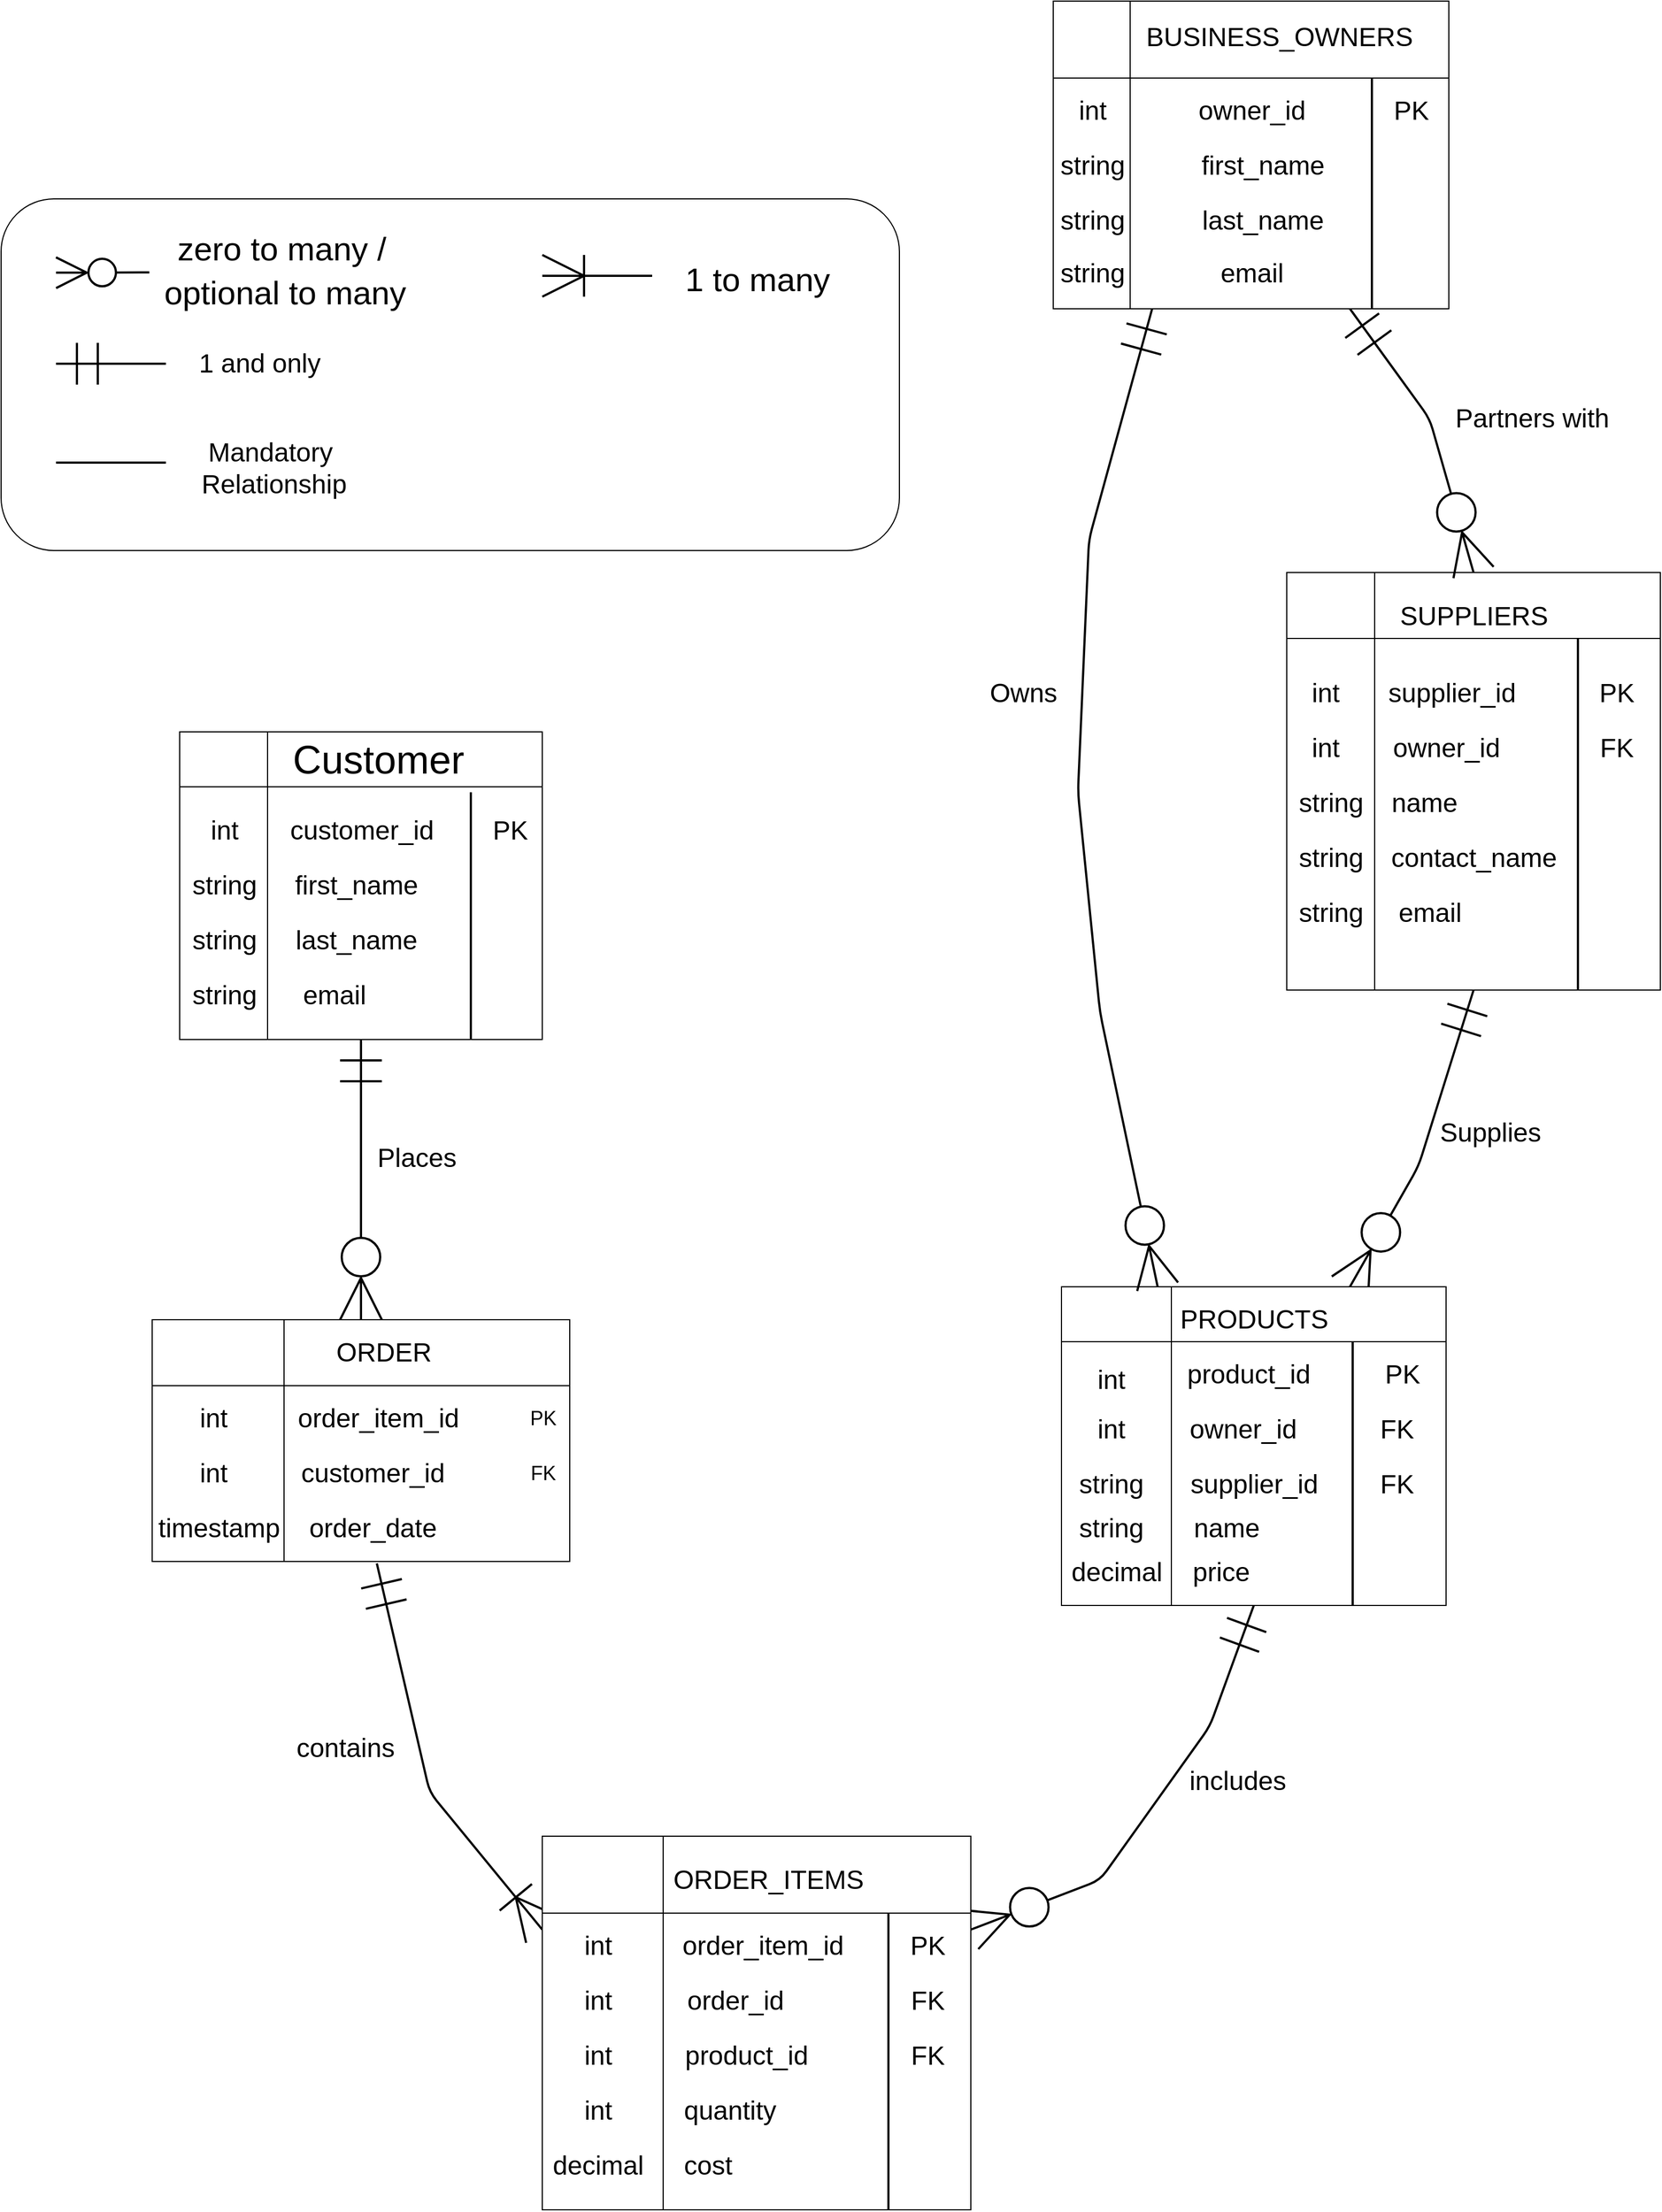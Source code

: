 <mxfile>
    <diagram id="b4vfuVtwxgamtSCgCVD0" name="Page-1">
        <mxGraphModel dx="2815" dy="2133" grid="1" gridSize="10" guides="1" tooltips="1" connect="1" arrows="1" fold="1" page="0" pageScale="1" pageWidth="850" pageHeight="1100" math="0" shadow="0">
            <root>
                <mxCell id="0"/>
                <mxCell id="1" parent="0"/>
                <mxCell id="141" style="edgeStyle=none;html=1;exitX=0.5;exitY=1;exitDx=0;exitDy=0;entryX=0.5;entryY=0;entryDx=0;entryDy=0;strokeWidth=2;startArrow=ERmandOne;startFill=0;endSize=35;startSize=35;endArrow=ERzeroToMany;endFill=0;" parent="1" source="20" target="45" edge="1">
                    <mxGeometry relative="1" as="geometry"/>
                </mxCell>
                <mxCell id="20" value="" style="shape=internalStorage;whiteSpace=wrap;html=1;backgroundOutline=1;dx=80;dy=50;" parent="1" vertex="1">
                    <mxGeometry x="-287.5" y="5" width="330" height="280" as="geometry"/>
                </mxCell>
                <mxCell id="22" value="&lt;font style=&quot;font-size: 24px;&quot;&gt;string&lt;/font&gt;" style="text;html=1;align=center;verticalAlign=middle;resizable=0;points=[];autosize=1;strokeColor=none;fillColor=none;" parent="1" vertex="1">
                    <mxGeometry x="-287.5" y="175" width="80" height="40" as="geometry"/>
                </mxCell>
                <mxCell id="23" value="&lt;font style=&quot;font-size: 24px;&quot;&gt;string&lt;/font&gt;" style="text;html=1;align=center;verticalAlign=middle;resizable=0;points=[];autosize=1;strokeColor=none;fillColor=none;" parent="1" vertex="1">
                    <mxGeometry x="-287.5" y="225" width="80" height="40" as="geometry"/>
                </mxCell>
                <mxCell id="30" value="&lt;font style=&quot;font-size: 36px;&quot;&gt;Customer&lt;/font&gt;" style="text;html=1;align=center;verticalAlign=middle;resizable=0;points=[];autosize=1;strokeColor=none;fillColor=none;" parent="1" vertex="1">
                    <mxGeometry x="-197.5" width="180" height="60" as="geometry"/>
                </mxCell>
                <mxCell id="31" value="&lt;font style=&quot;font-size: 24px;&quot;&gt;customer_id&lt;/font&gt;" style="text;html=1;align=center;verticalAlign=middle;resizable=0;points=[];autosize=1;strokeColor=none;fillColor=none;" parent="1" vertex="1">
                    <mxGeometry x="-197.5" y="75" width="150" height="40" as="geometry"/>
                </mxCell>
                <mxCell id="139" style="edgeStyle=none;html=1;exitX=0.5;exitY=1;exitDx=0;exitDy=0;entryX=0.75;entryY=0;entryDx=0;entryDy=0;startArrow=ERmandOne;startFill=0;endSize=35;startSize=35;endArrow=ERzeroToMany;endFill=0;strokeWidth=2;" parent="1" source="32" target="44" edge="1">
                    <mxGeometry relative="1" as="geometry">
                        <Array as="points">
                            <mxPoint x="840" y="400"/>
                        </Array>
                    </mxGeometry>
                </mxCell>
                <mxCell id="32" value="" style="shape=internalStorage;whiteSpace=wrap;html=1;backgroundOutline=1;dx=80;dy=60;" parent="1" vertex="1">
                    <mxGeometry x="720" y="-140" width="340" height="380" as="geometry"/>
                </mxCell>
                <mxCell id="33" value="&lt;font style=&quot;font-size: 24px;&quot;&gt;contact_name&lt;/font&gt;" style="text;html=1;align=center;verticalAlign=middle;resizable=0;points=[];autosize=1;strokeColor=none;fillColor=none;" parent="1" vertex="1">
                    <mxGeometry x="805" y="100" width="170" height="40" as="geometry"/>
                </mxCell>
                <mxCell id="34" value="&lt;span style=&quot;font-size: 24px;&quot;&gt;name&lt;/span&gt;" style="text;html=1;align=center;verticalAlign=middle;resizable=0;points=[];autosize=1;strokeColor=none;fillColor=none;" parent="1" vertex="1">
                    <mxGeometry x="805" y="50" width="80" height="40" as="geometry"/>
                </mxCell>
                <mxCell id="35" value="&lt;span style=&quot;font-size: 24px;&quot;&gt;owner_id&lt;/span&gt;" style="text;html=1;align=center;verticalAlign=middle;resizable=0;points=[];autosize=1;strokeColor=none;fillColor=none;" parent="1" vertex="1">
                    <mxGeometry x="805" width="120" height="40" as="geometry"/>
                </mxCell>
                <mxCell id="37" value="&lt;font style=&quot;font-size: 24px;&quot;&gt;SUPPLIERS&lt;/font&gt;" style="text;html=1;align=center;verticalAlign=middle;resizable=0;points=[];autosize=1;strokeColor=none;fillColor=none;" parent="1" vertex="1">
                    <mxGeometry x="810" y="-120" width="160" height="40" as="geometry"/>
                </mxCell>
                <mxCell id="39" value="&lt;span style=&quot;font-size: 24px;&quot;&gt;supplier_id&lt;/span&gt;" style="text;html=1;align=center;verticalAlign=middle;resizable=0;points=[];autosize=1;strokeColor=none;fillColor=none;" parent="1" vertex="1">
                    <mxGeometry x="800" y="-50" width="140" height="40" as="geometry"/>
                </mxCell>
                <mxCell id="42" value="&lt;font style=&quot;font-size: 24px;&quot;&gt;PK&lt;/font&gt;" style="text;html=1;align=center;verticalAlign=middle;resizable=0;points=[];autosize=1;strokeColor=none;fillColor=none;" parent="1" vertex="1">
                    <mxGeometry x="990" y="-50" width="60" height="40" as="geometry"/>
                </mxCell>
                <mxCell id="43" value="&lt;font style=&quot;font-size: 24px;&quot;&gt;email&lt;/font&gt;" style="text;html=1;align=center;verticalAlign=middle;resizable=0;points=[];autosize=1;strokeColor=none;fillColor=none;" parent="1" vertex="1">
                    <mxGeometry x="810" y="150" width="80" height="40" as="geometry"/>
                </mxCell>
                <mxCell id="140" style="edgeStyle=none;html=1;exitX=0.5;exitY=1;exitDx=0;exitDy=0;entryX=1;entryY=0.25;entryDx=0;entryDy=0;endArrow=ERzeroToMany;endFill=0;startArrow=ERmandOne;startFill=0;strokeWidth=2;endSize=35;startSize=35;" parent="1" source="44" target="59" edge="1">
                    <mxGeometry relative="1" as="geometry">
                        <Array as="points">
                            <mxPoint x="650" y="910"/>
                            <mxPoint x="550" y="1050"/>
                        </Array>
                    </mxGeometry>
                </mxCell>
                <mxCell id="44" value="" style="shape=internalStorage;whiteSpace=wrap;html=1;backgroundOutline=1;dx=100;dy=50;" parent="1" vertex="1">
                    <mxGeometry x="515" y="510" width="350" height="290" as="geometry"/>
                </mxCell>
                <mxCell id="142" style="edgeStyle=none;html=1;exitX=0.538;exitY=1.008;exitDx=0;exitDy=0;entryX=0;entryY=0.25;entryDx=0;entryDy=0;startArrow=ERmandOne;startFill=0;endSize=35;startSize=35;endArrow=ERoneToMany;endFill=0;strokeWidth=2;exitPerimeter=0;" parent="1" source="45" target="59" edge="1">
                    <mxGeometry relative="1" as="geometry">
                        <Array as="points">
                            <mxPoint x="-60" y="970"/>
                        </Array>
                    </mxGeometry>
                </mxCell>
                <mxCell id="45" value="" style="shape=internalStorage;whiteSpace=wrap;html=1;backgroundOutline=1;dx=120;dy=60;" parent="1" vertex="1">
                    <mxGeometry x="-312.5" y="540" width="380" height="220" as="geometry"/>
                </mxCell>
                <mxCell id="46" value="&lt;font style=&quot;font-size: 24px;&quot;&gt;int&lt;/font&gt;" style="text;html=1;align=center;verticalAlign=middle;resizable=0;points=[];autosize=1;strokeColor=none;fillColor=none;" parent="1" vertex="1">
                    <mxGeometry x="-272.5" y="75" width="50" height="40" as="geometry"/>
                </mxCell>
                <mxCell id="47" value="&lt;font style=&quot;font-size: 24px;&quot;&gt;string&lt;/font&gt;" style="text;html=1;align=center;verticalAlign=middle;resizable=0;points=[];autosize=1;strokeColor=none;fillColor=none;" parent="1" vertex="1">
                    <mxGeometry x="-287.5" y="125" width="80" height="40" as="geometry"/>
                </mxCell>
                <mxCell id="49" value="&lt;font style=&quot;font-size: 24px;&quot;&gt;product_id&lt;/font&gt;" style="text;html=1;align=center;verticalAlign=middle;resizable=0;points=[];autosize=1;strokeColor=none;fillColor=none;" parent="1" vertex="1">
                    <mxGeometry x="615" y="570" width="140" height="40" as="geometry"/>
                </mxCell>
                <mxCell id="52" value="&lt;font style=&quot;font-size: 24px;&quot;&gt;owner_id&lt;/font&gt;" style="text;html=1;align=center;verticalAlign=middle;resizable=0;points=[];autosize=1;strokeColor=none;fillColor=none;" parent="1" vertex="1">
                    <mxGeometry x="620" y="620" width="120" height="40" as="geometry"/>
                </mxCell>
                <mxCell id="53" value="&lt;font style=&quot;font-size: 24px;&quot;&gt;name&lt;/font&gt;" style="text;html=1;align=center;verticalAlign=middle;resizable=0;points=[];autosize=1;strokeColor=none;fillColor=none;" parent="1" vertex="1">
                    <mxGeometry x="625" y="710" width="80" height="40" as="geometry"/>
                </mxCell>
                <mxCell id="56" value="&lt;span style=&quot;font-size: 24px;&quot;&gt;supplier_id&lt;/span&gt;" style="text;html=1;align=center;verticalAlign=middle;resizable=0;points=[];autosize=1;strokeColor=none;fillColor=none;" parent="1" vertex="1">
                    <mxGeometry x="620" y="670" width="140" height="40" as="geometry"/>
                </mxCell>
                <mxCell id="57" value="&lt;font style=&quot;font-size: 24px;&quot;&gt;price&lt;/font&gt;" style="text;html=1;align=center;verticalAlign=middle;resizable=0;points=[];autosize=1;strokeColor=none;fillColor=none;" parent="1" vertex="1">
                    <mxGeometry x="620" y="750" width="80" height="40" as="geometry"/>
                </mxCell>
                <mxCell id="58" value="&lt;span style=&quot;font-size: 24px;&quot;&gt;decimal&lt;/span&gt;" style="text;html=1;align=center;verticalAlign=middle;resizable=0;points=[];autosize=1;strokeColor=none;fillColor=none;" parent="1" vertex="1">
                    <mxGeometry x="510" y="750" width="110" height="40" as="geometry"/>
                </mxCell>
                <mxCell id="59" value="" style="shape=internalStorage;whiteSpace=wrap;html=1;backgroundOutline=1;dx=110;dy=70;" parent="1" vertex="1">
                    <mxGeometry x="42.5" y="1010" width="390" height="340" as="geometry"/>
                </mxCell>
                <mxCell id="122" style="html=1;exitX=0.75;exitY=1;exitDx=0;exitDy=0;strokeWidth=2;entryX=0.5;entryY=0;entryDx=0;entryDy=0;endArrow=ERzeroToMany;endFill=0;startSize=35;endSize=35;startArrow=ERmandOne;startFill=0;" parent="1" source="60" target="32" edge="1">
                    <mxGeometry relative="1" as="geometry">
                        <mxPoint x="1010" y="-170" as="targetPoint"/>
                        <Array as="points">
                            <mxPoint x="850" y="-280"/>
                        </Array>
                    </mxGeometry>
                </mxCell>
                <mxCell id="143" style="edgeStyle=none;html=1;exitX=0.25;exitY=1;exitDx=0;exitDy=0;entryX=0.25;entryY=0;entryDx=0;entryDy=0;strokeWidth=2;startArrow=ERmandOne;startFill=0;endArrow=ERzeroToMany;endFill=0;endSize=35;startSize=35;" parent="1" source="60" target="44" edge="1">
                    <mxGeometry relative="1" as="geometry">
                        <Array as="points">
                            <mxPoint x="540" y="-170"/>
                            <mxPoint x="530" y="60"/>
                            <mxPoint x="550" y="260"/>
                        </Array>
                    </mxGeometry>
                </mxCell>
                <mxCell id="60" value="" style="shape=internalStorage;whiteSpace=wrap;html=1;backgroundOutline=1;dx=70;dy=70;" parent="1" vertex="1">
                    <mxGeometry x="507.5" y="-660" width="360" height="280" as="geometry"/>
                </mxCell>
                <mxCell id="64" value="&lt;span style=&quot;font-size: 24px;&quot;&gt;ORDER&lt;/span&gt;" style="text;html=1;align=center;verticalAlign=middle;resizable=0;points=[];autosize=1;strokeColor=none;fillColor=none;" parent="1" vertex="1">
                    <mxGeometry x="-157.5" y="550" width="110" height="40" as="geometry"/>
                </mxCell>
                <mxCell id="65" value="&lt;font style=&quot;font-size: 18px;&quot;&gt;PK&lt;/font&gt;" style="text;html=1;align=center;verticalAlign=middle;resizable=0;points=[];autosize=1;strokeColor=none;fillColor=none;" parent="1" vertex="1">
                    <mxGeometry x="17.5" y="610" width="50" height="40" as="geometry"/>
                </mxCell>
                <mxCell id="66" value="&lt;font style=&quot;font-size: 18px;&quot;&gt;FK&lt;/font&gt;" style="text;html=1;align=center;verticalAlign=middle;resizable=0;points=[];autosize=1;strokeColor=none;fillColor=none;" parent="1" vertex="1">
                    <mxGeometry x="17.5" y="660" width="50" height="40" as="geometry"/>
                </mxCell>
                <mxCell id="69" value="&lt;font style=&quot;font-size: 24px;&quot;&gt;order_date&lt;/font&gt;" style="text;html=1;align=center;verticalAlign=middle;resizable=0;points=[];autosize=1;strokeColor=none;fillColor=none;" parent="1" vertex="1">
                    <mxGeometry x="-182.5" y="710" width="140" height="40" as="geometry"/>
                </mxCell>
                <mxCell id="71" value="&lt;font style=&quot;font-size: 24px;&quot;&gt;int&lt;/font&gt;" style="text;html=1;align=center;verticalAlign=middle;resizable=0;points=[];autosize=1;strokeColor=none;fillColor=none;" parent="1" vertex="1">
                    <mxGeometry x="-282.5" y="610" width="50" height="40" as="geometry"/>
                </mxCell>
                <mxCell id="72" value="&lt;font style=&quot;font-size: 24px;&quot;&gt;order_item_id&lt;/font&gt;" style="text;html=1;align=center;verticalAlign=middle;resizable=0;points=[];autosize=1;strokeColor=none;fillColor=none;" parent="1" vertex="1">
                    <mxGeometry x="-192.5" y="610" width="170" height="40" as="geometry"/>
                </mxCell>
                <mxCell id="74" value="&lt;font style=&quot;font-size: 24px;&quot;&gt;customer_id&lt;/font&gt;" style="text;html=1;align=center;verticalAlign=middle;resizable=0;points=[];autosize=1;strokeColor=none;fillColor=none;" parent="1" vertex="1">
                    <mxGeometry x="-187.5" y="660" width="150" height="40" as="geometry"/>
                </mxCell>
                <mxCell id="75" value="&lt;span style=&quot;font-size: 24px;&quot;&gt;ORDER_ITEMS&lt;/span&gt;" style="text;html=1;align=center;verticalAlign=middle;resizable=0;points=[];autosize=1;strokeColor=none;fillColor=none;" parent="1" vertex="1">
                    <mxGeometry x="147.5" y="1030" width="200" height="40" as="geometry"/>
                </mxCell>
                <mxCell id="76" value="&lt;font style=&quot;font-size: 24px;&quot;&gt;int&lt;/font&gt;" style="text;html=1;align=center;verticalAlign=middle;resizable=0;points=[];autosize=1;strokeColor=none;fillColor=none;" parent="1" vertex="1">
                    <mxGeometry x="67.5" y="1090" width="50" height="40" as="geometry"/>
                </mxCell>
                <mxCell id="77" value="&lt;font style=&quot;font-size: 24px;&quot;&gt;int&lt;/font&gt;" style="text;html=1;align=center;verticalAlign=middle;resizable=0;points=[];autosize=1;strokeColor=none;fillColor=none;" parent="1" vertex="1">
                    <mxGeometry x="67.5" y="1140" width="50" height="40" as="geometry"/>
                </mxCell>
                <mxCell id="78" value="&lt;span style=&quot;font-size: 24px;&quot;&gt;int&lt;/span&gt;" style="text;html=1;align=center;verticalAlign=middle;resizable=0;points=[];autosize=1;strokeColor=none;fillColor=none;" parent="1" vertex="1">
                    <mxGeometry x="67.5" y="1190" width="50" height="40" as="geometry"/>
                </mxCell>
                <mxCell id="79" value="&lt;font style=&quot;font-size: 24px;&quot;&gt;PRODUCTS&lt;/font&gt;" style="text;html=1;align=center;verticalAlign=middle;resizable=0;points=[];autosize=1;strokeColor=none;fillColor=none;" parent="1" vertex="1">
                    <mxGeometry x="610" y="520" width="160" height="40" as="geometry"/>
                </mxCell>
                <mxCell id="81" value="" style="line;strokeWidth=2;direction=south;html=1;" parent="1" vertex="1">
                    <mxGeometry x="-27.5" y="60" width="10" height="225" as="geometry"/>
                </mxCell>
                <mxCell id="82" value="&lt;font style=&quot;font-size: 24px;&quot;&gt;PK&lt;/font&gt;" style="text;html=1;align=center;verticalAlign=middle;resizable=0;points=[];autosize=1;strokeColor=none;fillColor=none;" parent="1" vertex="1">
                    <mxGeometry x="-17.5" y="75" width="60" height="40" as="geometry"/>
                </mxCell>
                <mxCell id="83" value="&lt;span style=&quot;font-size: 24px;&quot;&gt;last_name&lt;/span&gt;" style="text;html=1;align=center;verticalAlign=middle;resizable=0;points=[];autosize=1;strokeColor=none;fillColor=none;" parent="1" vertex="1">
                    <mxGeometry x="-192.5" y="175" width="130" height="40" as="geometry"/>
                </mxCell>
                <mxCell id="84" value="&lt;font style=&quot;font-size: 24px;&quot;&gt;email&lt;/font&gt;" style="text;html=1;align=center;verticalAlign=middle;resizable=0;points=[];autosize=1;strokeColor=none;fillColor=none;" parent="1" vertex="1">
                    <mxGeometry x="-187.5" y="225" width="80" height="40" as="geometry"/>
                </mxCell>
                <mxCell id="85" value="&lt;font style=&quot;font-size: 24px;&quot;&gt;first_name&lt;/font&gt;" style="text;html=1;align=center;verticalAlign=middle;resizable=0;points=[];autosize=1;strokeColor=none;fillColor=none;" parent="1" vertex="1">
                    <mxGeometry x="-197.5" y="125" width="140" height="40" as="geometry"/>
                </mxCell>
                <mxCell id="89" value="&lt;font style=&quot;font-size: 24px;&quot;&gt;int&lt;/font&gt;" style="text;html=1;align=center;verticalAlign=middle;resizable=0;points=[];autosize=1;strokeColor=none;fillColor=none;" parent="1" vertex="1">
                    <mxGeometry x="-282.5" y="660" width="50" height="40" as="geometry"/>
                </mxCell>
                <mxCell id="90" value="&lt;font style=&quot;font-size: 24px;&quot;&gt;order_item_id&lt;/font&gt;" style="text;html=1;align=center;verticalAlign=middle;resizable=0;points=[];autosize=1;strokeColor=none;fillColor=none;" parent="1" vertex="1">
                    <mxGeometry x="157.5" y="1090" width="170" height="40" as="geometry"/>
                </mxCell>
                <mxCell id="91" value="&lt;font style=&quot;font-size: 24px;&quot;&gt;timestamp&lt;/font&gt;" style="text;html=1;align=center;verticalAlign=middle;resizable=0;points=[];autosize=1;strokeColor=none;fillColor=none;" parent="1" vertex="1">
                    <mxGeometry x="-317.5" y="710" width="130" height="40" as="geometry"/>
                </mxCell>
                <mxCell id="92" value="&lt;font style=&quot;font-size: 24px;&quot;&gt;order_id&lt;/font&gt;" style="text;html=1;align=center;verticalAlign=middle;resizable=0;points=[];autosize=1;strokeColor=none;fillColor=none;" parent="1" vertex="1">
                    <mxGeometry x="162.5" y="1140" width="110" height="40" as="geometry"/>
                </mxCell>
                <mxCell id="93" value="&lt;font style=&quot;font-size: 24px;&quot;&gt;product_id&lt;/font&gt;" style="text;html=1;align=center;verticalAlign=middle;resizable=0;points=[];autosize=1;strokeColor=none;fillColor=none;" parent="1" vertex="1">
                    <mxGeometry x="157.5" y="1190" width="140" height="40" as="geometry"/>
                </mxCell>
                <mxCell id="94" value="&lt;font style=&quot;font-size: 24px;&quot;&gt;quantity&lt;/font&gt;" style="text;html=1;align=center;verticalAlign=middle;resizable=0;points=[];autosize=1;strokeColor=none;fillColor=none;" parent="1" vertex="1">
                    <mxGeometry x="157.5" y="1240" width="110" height="40" as="geometry"/>
                </mxCell>
                <mxCell id="95" value="&lt;font style=&quot;font-size: 24px;&quot;&gt;decimal&lt;/font&gt;" style="text;html=1;align=center;verticalAlign=middle;resizable=0;points=[];autosize=1;strokeColor=none;fillColor=none;" parent="1" vertex="1">
                    <mxGeometry x="37.5" y="1290" width="110" height="40" as="geometry"/>
                </mxCell>
                <mxCell id="96" value="&lt;font style=&quot;font-size: 24px;&quot;&gt;cost&lt;/font&gt;" style="text;html=1;align=center;verticalAlign=middle;resizable=0;points=[];autosize=1;strokeColor=none;fillColor=none;" parent="1" vertex="1">
                    <mxGeometry x="157.5" y="1290" width="70" height="40" as="geometry"/>
                </mxCell>
                <mxCell id="97" value="&lt;font style=&quot;font-size: 24px;&quot;&gt;int&lt;/font&gt;" style="text;html=1;align=center;verticalAlign=middle;resizable=0;points=[];autosize=1;strokeColor=none;fillColor=none;" parent="1" vertex="1">
                    <mxGeometry x="67.5" y="1240" width="50" height="40" as="geometry"/>
                </mxCell>
                <mxCell id="98" value="" style="line;strokeWidth=2;direction=south;html=1;" parent="1" vertex="1">
                    <mxGeometry x="352.5" y="1080" width="10" height="270" as="geometry"/>
                </mxCell>
                <mxCell id="99" value="&lt;span style=&quot;font-size: 24px;&quot;&gt;PK&lt;/span&gt;" style="text;html=1;align=center;verticalAlign=middle;resizable=0;points=[];autosize=1;strokeColor=none;fillColor=none;" parent="1" vertex="1">
                    <mxGeometry x="362.5" y="1090" width="60" height="40" as="geometry"/>
                </mxCell>
                <mxCell id="100" value="&lt;font style=&quot;font-size: 24px;&quot;&gt;FK&lt;/font&gt;" style="text;html=1;align=center;verticalAlign=middle;resizable=0;points=[];autosize=1;strokeColor=none;fillColor=none;" parent="1" vertex="1">
                    <mxGeometry x="367.5" y="1140" width="50" height="40" as="geometry"/>
                </mxCell>
                <mxCell id="101" value="&lt;font style=&quot;font-size: 24px;&quot;&gt;FK&lt;/font&gt;" style="text;html=1;align=center;verticalAlign=middle;resizable=0;points=[];autosize=1;strokeColor=none;fillColor=none;" parent="1" vertex="1">
                    <mxGeometry x="367.5" y="1190" width="50" height="40" as="geometry"/>
                </mxCell>
                <mxCell id="103" value="&lt;font style=&quot;font-size: 24px;&quot;&gt;int&lt;/font&gt;" style="text;html=1;align=center;verticalAlign=middle;resizable=0;points=[];autosize=1;strokeColor=none;fillColor=none;" parent="1" vertex="1">
                    <mxGeometry x="535" y="575" width="50" height="40" as="geometry"/>
                </mxCell>
                <mxCell id="104" value="&lt;font style=&quot;font-size: 24px;&quot;&gt;int&lt;/font&gt;" style="text;html=1;align=center;verticalAlign=middle;resizable=0;points=[];autosize=1;strokeColor=none;fillColor=none;" parent="1" vertex="1">
                    <mxGeometry x="535" y="620" width="50" height="40" as="geometry"/>
                </mxCell>
                <mxCell id="107" value="&lt;font style=&quot;font-size: 24px;&quot;&gt;string&lt;/font&gt;" style="text;html=1;align=center;verticalAlign=middle;resizable=0;points=[];autosize=1;strokeColor=none;fillColor=none;" parent="1" vertex="1">
                    <mxGeometry x="520" y="670" width="80" height="40" as="geometry"/>
                </mxCell>
                <mxCell id="108" value="&lt;font style=&quot;font-size: 24px;&quot;&gt;string&lt;/font&gt;" style="text;html=1;align=center;verticalAlign=middle;resizable=0;points=[];autosize=1;strokeColor=none;fillColor=none;" parent="1" vertex="1">
                    <mxGeometry x="520" y="710" width="80" height="40" as="geometry"/>
                </mxCell>
                <mxCell id="109" value="" style="line;strokeWidth=2;direction=south;html=1;" parent="1" vertex="1">
                    <mxGeometry x="775" y="560" width="10" height="240" as="geometry"/>
                </mxCell>
                <mxCell id="110" value="&lt;font style=&quot;font-size: 24px;&quot;&gt;FK&lt;/font&gt;" style="text;html=1;align=center;verticalAlign=middle;resizable=0;points=[];autosize=1;strokeColor=none;fillColor=none;" parent="1" vertex="1">
                    <mxGeometry x="795" y="670" width="50" height="40" as="geometry"/>
                </mxCell>
                <mxCell id="111" value="&lt;font style=&quot;font-size: 24px;&quot;&gt;FK&lt;/font&gt;" style="text;html=1;align=center;verticalAlign=middle;resizable=0;points=[];autosize=1;strokeColor=none;fillColor=none;" parent="1" vertex="1">
                    <mxGeometry x="795" y="620" width="50" height="40" as="geometry"/>
                </mxCell>
                <mxCell id="112" value="&lt;font style=&quot;font-size: 24px;&quot;&gt;PK&lt;/font&gt;" style="text;html=1;align=center;verticalAlign=middle;resizable=0;points=[];autosize=1;strokeColor=none;fillColor=none;" parent="1" vertex="1">
                    <mxGeometry x="795" y="570" width="60" height="40" as="geometry"/>
                </mxCell>
                <mxCell id="113" value="&lt;font style=&quot;font-size: 24px;&quot;&gt;int&lt;/font&gt;" style="text;html=1;align=center;verticalAlign=middle;resizable=0;points=[];autosize=1;strokeColor=none;fillColor=none;" parent="1" vertex="1">
                    <mxGeometry x="730" y="-50" width="50" height="40" as="geometry"/>
                </mxCell>
                <mxCell id="114" value="&lt;font style=&quot;font-size: 24px;&quot;&gt;int&lt;/font&gt;" style="text;html=1;align=center;verticalAlign=middle;resizable=0;points=[];autosize=1;strokeColor=none;fillColor=none;" parent="1" vertex="1">
                    <mxGeometry x="730" width="50" height="40" as="geometry"/>
                </mxCell>
                <mxCell id="116" value="&lt;span style=&quot;font-size: 24px;&quot;&gt;string&lt;/span&gt;" style="text;html=1;align=center;verticalAlign=middle;resizable=0;points=[];autosize=1;strokeColor=none;fillColor=none;" parent="1" vertex="1">
                    <mxGeometry x="720" y="50" width="80" height="40" as="geometry"/>
                </mxCell>
                <mxCell id="117" value="&lt;font style=&quot;font-size: 24px;&quot;&gt;string&lt;/font&gt;" style="text;html=1;align=center;verticalAlign=middle;resizable=0;points=[];autosize=1;strokeColor=none;fillColor=none;" parent="1" vertex="1">
                    <mxGeometry x="720" y="100" width="80" height="40" as="geometry"/>
                </mxCell>
                <mxCell id="118" value="&lt;font style=&quot;font-size: 24px;&quot;&gt;string&lt;/font&gt;" style="text;html=1;align=center;verticalAlign=middle;resizable=0;points=[];autosize=1;strokeColor=none;fillColor=none;" parent="1" vertex="1">
                    <mxGeometry x="720" y="150" width="80" height="40" as="geometry"/>
                </mxCell>
                <mxCell id="119" value="" style="line;strokeWidth=2;direction=south;html=1;" parent="1" vertex="1">
                    <mxGeometry x="980" y="-80" width="10" height="320" as="geometry"/>
                </mxCell>
                <mxCell id="121" value="&lt;font style=&quot;font-size: 24px;&quot;&gt;FK&lt;/font&gt;" style="text;html=1;align=center;verticalAlign=middle;resizable=0;points=[];autosize=1;strokeColor=none;fillColor=none;" parent="1" vertex="1">
                    <mxGeometry x="995" width="50" height="40" as="geometry"/>
                </mxCell>
                <mxCell id="124" value="&lt;font style=&quot;font-size: 24px;&quot;&gt;owner_id&lt;/font&gt;" style="text;html=1;align=center;verticalAlign=middle;resizable=0;points=[];autosize=1;strokeColor=none;fillColor=none;" parent="1" vertex="1">
                    <mxGeometry x="627.5" y="-580" width="120" height="40" as="geometry"/>
                </mxCell>
                <mxCell id="125" value="&lt;font style=&quot;font-size: 24px;&quot;&gt;first_name&lt;/font&gt;" style="text;html=1;align=center;verticalAlign=middle;resizable=0;points=[];autosize=1;strokeColor=none;fillColor=none;" parent="1" vertex="1">
                    <mxGeometry x="627.5" y="-530" width="140" height="40" as="geometry"/>
                </mxCell>
                <mxCell id="128" value="&lt;font style=&quot;font-size: 24px;&quot;&gt;last_name&lt;/font&gt;" style="text;html=1;align=center;verticalAlign=middle;resizable=0;points=[];autosize=1;strokeColor=none;fillColor=none;" parent="1" vertex="1">
                    <mxGeometry x="632.5" y="-480" width="130" height="40" as="geometry"/>
                </mxCell>
                <mxCell id="129" value="&lt;font style=&quot;font-size: 24px;&quot;&gt;BUSINESS_OWNERS&lt;/font&gt;" style="text;html=1;align=center;verticalAlign=middle;resizable=0;points=[];autosize=1;strokeColor=none;fillColor=none;rotation=0;" parent="1" vertex="1">
                    <mxGeometry x="577.5" y="-647" width="270" height="40" as="geometry"/>
                </mxCell>
                <mxCell id="130" value="&lt;font style=&quot;font-size: 24px;&quot;&gt;email&lt;/font&gt;" style="text;html=1;align=center;verticalAlign=middle;resizable=0;points=[];autosize=1;strokeColor=none;fillColor=none;" parent="1" vertex="1">
                    <mxGeometry x="647.5" y="-432" width="80" height="40" as="geometry"/>
                </mxCell>
                <mxCell id="131" value="" style="line;strokeWidth=2;direction=south;html=1;" parent="1" vertex="1">
                    <mxGeometry x="792.5" y="-590" width="10" height="210" as="geometry"/>
                </mxCell>
                <mxCell id="132" value="&lt;font style=&quot;font-size: 24px;&quot;&gt;string&lt;/font&gt;" style="text;html=1;align=center;verticalAlign=middle;resizable=0;points=[];autosize=1;strokeColor=none;fillColor=none;" parent="1" vertex="1">
                    <mxGeometry x="502.5" y="-480" width="80" height="40" as="geometry"/>
                </mxCell>
                <mxCell id="133" value="&lt;font style=&quot;font-size: 24px;&quot;&gt;string&lt;/font&gt;" style="text;html=1;align=center;verticalAlign=middle;resizable=0;points=[];autosize=1;strokeColor=none;fillColor=none;" parent="1" vertex="1">
                    <mxGeometry x="502.5" y="-530" width="80" height="40" as="geometry"/>
                </mxCell>
                <mxCell id="134" value="&lt;font style=&quot;font-size: 24px;&quot;&gt;int&lt;/font&gt;" style="text;html=1;align=center;verticalAlign=middle;resizable=0;points=[];autosize=1;strokeColor=none;fillColor=none;" parent="1" vertex="1">
                    <mxGeometry x="517.5" y="-580" width="50" height="40" as="geometry"/>
                </mxCell>
                <mxCell id="135" value="&lt;font style=&quot;font-size: 24px;&quot;&gt;string&lt;/font&gt;" style="text;html=1;align=center;verticalAlign=middle;resizable=0;points=[];autosize=1;strokeColor=none;fillColor=none;" parent="1" vertex="1">
                    <mxGeometry x="502.5" y="-432" width="80" height="40" as="geometry"/>
                </mxCell>
                <mxCell id="136" value="&lt;font style=&quot;font-size: 24px;&quot;&gt;PK&lt;/font&gt;" style="text;html=1;align=center;verticalAlign=middle;resizable=0;points=[];autosize=1;strokeColor=none;fillColor=none;" parent="1" vertex="1">
                    <mxGeometry x="802.5" y="-580" width="60" height="40" as="geometry"/>
                </mxCell>
                <mxCell id="146" value="&lt;font style=&quot;font-size: 24px;&quot;&gt;Partners with&lt;/font&gt;" style="text;html=1;align=center;verticalAlign=middle;resizable=0;points=[];autosize=1;strokeColor=none;fillColor=none;" parent="1" vertex="1">
                    <mxGeometry x="862.5" y="-300" width="160" height="40" as="geometry"/>
                </mxCell>
                <mxCell id="147" value="&lt;font style=&quot;font-size: 24px;&quot;&gt;Supplies&lt;/font&gt;" style="text;html=1;align=center;verticalAlign=middle;resizable=0;points=[];autosize=1;strokeColor=none;fillColor=none;" parent="1" vertex="1">
                    <mxGeometry x="845" y="350" width="120" height="40" as="geometry"/>
                </mxCell>
                <mxCell id="148" value="&lt;font style=&quot;font-size: 24px;&quot;&gt;Owns&lt;/font&gt;" style="text;html=1;align=center;verticalAlign=middle;resizable=0;points=[];autosize=1;strokeColor=none;fillColor=none;" parent="1" vertex="1">
                    <mxGeometry x="440" y="-50" width="80" height="40" as="geometry"/>
                </mxCell>
                <mxCell id="149" value="&lt;font style=&quot;font-size: 24px;&quot;&gt;Places&lt;/font&gt;" style="text;html=1;align=center;verticalAlign=middle;resizable=0;points=[];autosize=1;strokeColor=none;fillColor=none;" parent="1" vertex="1">
                    <mxGeometry x="-122.5" y="373" width="100" height="40" as="geometry"/>
                </mxCell>
                <mxCell id="150" value="&lt;font style=&quot;font-size: 24px;&quot;&gt;contains&lt;/font&gt;" style="text;html=1;align=center;verticalAlign=middle;resizable=0;points=[];autosize=1;strokeColor=none;fillColor=none;" parent="1" vertex="1">
                    <mxGeometry x="-192.5" y="910" width="110" height="40" as="geometry"/>
                </mxCell>
                <mxCell id="151" value="&lt;font style=&quot;font-size: 24px;&quot;&gt;includes&lt;/font&gt;" style="text;html=1;align=center;verticalAlign=middle;resizable=0;points=[];autosize=1;strokeColor=none;fillColor=none;" parent="1" vertex="1">
                    <mxGeometry x="620" y="940" width="110" height="40" as="geometry"/>
                </mxCell>
                <mxCell id="153" value="" style="rounded=1;whiteSpace=wrap;html=1;" parent="1" vertex="1">
                    <mxGeometry x="-450" y="-480" width="817.5" height="320" as="geometry"/>
                </mxCell>
                <mxCell id="160" value="" style="edgeStyle=none;orthogonalLoop=1;jettySize=auto;html=1;endArrow=none;startArrow=ERzeroToMany;endSize=8;startSize=25;startFill=0;endFill=0;entryX=0.165;entryY=0.209;entryDx=0;entryDy=0;entryPerimeter=0;strokeWidth=2;" parent="1" target="153" edge="1">
                    <mxGeometry width="100" relative="1" as="geometry">
                        <mxPoint x="-400" y="-412.83" as="sourcePoint"/>
                        <mxPoint x="-350" y="-413" as="targetPoint"/>
                        <Array as="points"/>
                    </mxGeometry>
                </mxCell>
                <mxCell id="161" value="" style="edgeStyle=none;orthogonalLoop=1;jettySize=auto;html=1;endArrow=none;startArrow=ERmandOne;endSize=8;startSize=35;startFill=0;endFill=0;strokeWidth=2;" parent="1" edge="1">
                    <mxGeometry width="100" relative="1" as="geometry">
                        <mxPoint x="-400" y="-330" as="sourcePoint"/>
                        <mxPoint x="-300" y="-330" as="targetPoint"/>
                        <Array as="points"/>
                    </mxGeometry>
                </mxCell>
                <mxCell id="162" value="&lt;font style=&quot;font-size: 30px;&quot;&gt;zero to many /&lt;/font&gt;" style="text;html=1;align=center;verticalAlign=middle;resizable=0;points=[];autosize=1;strokeColor=none;fillColor=none;" parent="1" vertex="1">
                    <mxGeometry x="-300" y="-460" width="210" height="50" as="geometry"/>
                </mxCell>
                <mxCell id="163" value="&lt;font style=&quot;font-size: 30px;&quot;&gt;optional to many&lt;/font&gt;" style="text;html=1;align=center;verticalAlign=middle;resizable=0;points=[];autosize=1;strokeColor=none;fillColor=none;" parent="1" vertex="1">
                    <mxGeometry x="-312.5" y="-420" width="240" height="50" as="geometry"/>
                </mxCell>
                <mxCell id="165" value="" style="edgeStyle=none;orthogonalLoop=1;jettySize=auto;html=1;endArrow=none;startArrow=none;endSize=8;startSize=8;endFill=0;startFill=0;strokeWidth=2;" parent="1" edge="1">
                    <mxGeometry width="100" relative="1" as="geometry">
                        <mxPoint x="-400" y="-240" as="sourcePoint"/>
                        <mxPoint x="-300" y="-240" as="targetPoint"/>
                        <Array as="points"/>
                    </mxGeometry>
                </mxCell>
                <mxCell id="166" value="&lt;font style=&quot;font-size: 24px;&quot;&gt;1 and only&lt;/font&gt;" style="text;html=1;align=center;verticalAlign=middle;resizable=0;points=[];autosize=1;strokeColor=none;fillColor=none;" parent="1" vertex="1">
                    <mxGeometry x="-280" y="-350" width="130" height="40" as="geometry"/>
                </mxCell>
                <mxCell id="170" value="" style="edgeStyle=none;orthogonalLoop=1;jettySize=auto;html=1;endArrow=none;startArrow=ERoneToMany;endSize=8;startSize=35;endFill=0;startFill=0;strokeWidth=2;" parent="1" edge="1">
                    <mxGeometry width="100" relative="1" as="geometry">
                        <mxPoint x="42.5" y="-410" as="sourcePoint"/>
                        <mxPoint x="142.5" y="-410" as="targetPoint"/>
                        <Array as="points"/>
                    </mxGeometry>
                </mxCell>
                <mxCell id="171" value="&lt;font style=&quot;font-size: 30px;&quot;&gt;1 to many&lt;/font&gt;" style="text;html=1;align=center;verticalAlign=middle;resizable=0;points=[];autosize=1;strokeColor=none;fillColor=none;" parent="1" vertex="1">
                    <mxGeometry x="158" y="-432" width="160" height="50" as="geometry"/>
                </mxCell>
                <mxCell id="172" value="&lt;font style=&quot;font-size: 24px;&quot;&gt;Mandatory&amp;nbsp;&lt;/font&gt;&lt;div&gt;&lt;font style=&quot;font-size: 24px;&quot;&gt;Relationship&lt;/font&gt;&lt;/div&gt;" style="text;html=1;align=center;verticalAlign=middle;resizable=0;points=[];autosize=1;strokeColor=none;fillColor=none;" vertex="1" parent="1">
                    <mxGeometry x="-282.5" y="-270" width="160" height="70" as="geometry"/>
                </mxCell>
            </root>
        </mxGraphModel>
    </diagram>
</mxfile>